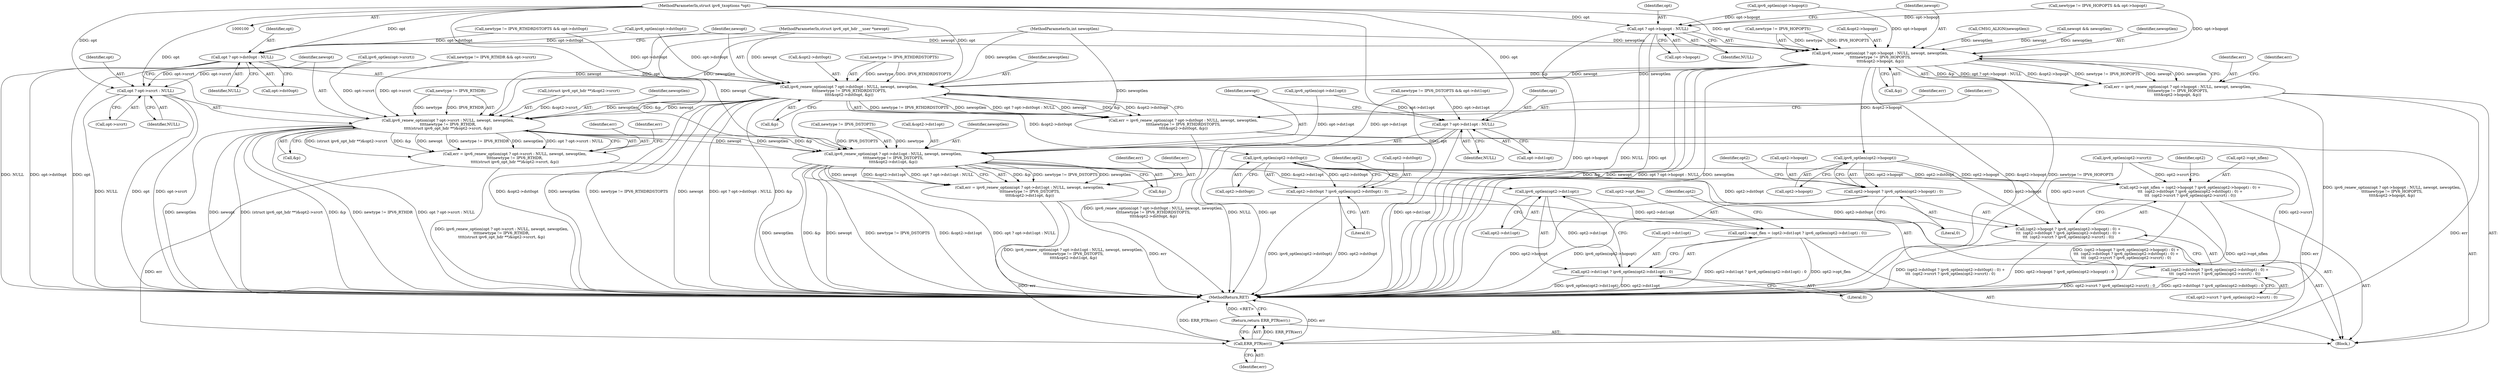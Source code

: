 digraph "0_linux_45f6fad84cc305103b28d73482b344d7f5b76f39_6@pointer" {
"1000102" [label="(MethodParameterIn,struct ipv6_txoptions *opt)"];
"1000232" [label="(Call,ipv6_renew_option(opt ? opt->hopopt : NULL, newopt, newoptlen,\n\t\t\t\tnewtype != IPV6_HOPOPTS,\n\t\t\t\t&opt2->hopopt, &p))"];
"1000230" [label="(Call,err = ipv6_renew_option(opt ? opt->hopopt : NULL, newopt, newoptlen,\n\t\t\t\tnewtype != IPV6_HOPOPTS,\n\t\t\t\t&opt2->hopopt, &p))"];
"1000380" [label="(Call,ERR_PTR(err))"];
"1000379" [label="(Return,return ERR_PTR(err);)"];
"1000255" [label="(Call,ipv6_renew_option(opt ? opt->dst0opt : NULL, newopt, newoptlen,\n\t\t\t\tnewtype != IPV6_RTHDRDSTOPTS,\n\t\t\t\t&opt2->dst0opt, &p))"];
"1000253" [label="(Call,err = ipv6_renew_option(opt ? opt->dst0opt : NULL, newopt, newoptlen,\n\t\t\t\tnewtype != IPV6_RTHDRDSTOPTS,\n\t\t\t\t&opt2->dst0opt, &p))"];
"1000278" [label="(Call,ipv6_renew_option(opt ? opt->srcrt : NULL, newopt, newoptlen,\n\t\t\t\tnewtype != IPV6_RTHDR,\n\t\t\t\t(struct ipv6_opt_hdr **)&opt2->srcrt, &p))"];
"1000276" [label="(Call,err = ipv6_renew_option(opt ? opt->srcrt : NULL, newopt, newoptlen,\n\t\t\t\tnewtype != IPV6_RTHDR,\n\t\t\t\t(struct ipv6_opt_hdr **)&opt2->srcrt, &p))"];
"1000303" [label="(Call,ipv6_renew_option(opt ? opt->dst1opt : NULL, newopt, newoptlen,\n\t\t\t\tnewtype != IPV6_DSTOPTS,\n\t\t\t\t&opt2->dst1opt, &p))"];
"1000301" [label="(Call,err = ipv6_renew_option(opt ? opt->dst1opt : NULL, newopt, newoptlen,\n\t\t\t\tnewtype != IPV6_DSTOPTS,\n\t\t\t\t&opt2->dst1opt, &p))"];
"1000365" [label="(Call,ipv6_optlen(opt2->dst1opt))"];
"1000357" [label="(Call,opt2->opt_flen = (opt2->dst1opt ? ipv6_optlen(opt2->dst1opt) : 0))"];
"1000361" [label="(Call,opt2->dst1opt ? ipv6_optlen(opt2->dst1opt) : 0)"];
"1000343" [label="(Call,ipv6_optlen(opt2->dst0opt))"];
"1000324" [label="(Call,opt2->opt_nflen = (opt2->hopopt ? ipv6_optlen(opt2->hopopt) : 0) +\n\t\t\t  (opt2->dst0opt ? ipv6_optlen(opt2->dst0opt) : 0) +\n\t\t\t  (opt2->srcrt ? ipv6_optlen(opt2->srcrt) : 0))"];
"1000328" [label="(Call,(opt2->hopopt ? ipv6_optlen(opt2->hopopt) : 0) +\n\t\t\t  (opt2->dst0opt ? ipv6_optlen(opt2->dst0opt) : 0) +\n\t\t\t  (opt2->srcrt ? ipv6_optlen(opt2->srcrt) : 0))"];
"1000338" [label="(Call,(opt2->dst0opt ? ipv6_optlen(opt2->dst0opt) : 0) +\n\t\t\t  (opt2->srcrt ? ipv6_optlen(opt2->srcrt) : 0))"];
"1000339" [label="(Call,opt2->dst0opt ? ipv6_optlen(opt2->dst0opt) : 0)"];
"1000333" [label="(Call,ipv6_optlen(opt2->hopopt))"];
"1000329" [label="(Call,opt2->hopopt ? ipv6_optlen(opt2->hopopt) : 0)"];
"1000233" [label="(Call,opt ? opt->hopopt : NULL)"];
"1000256" [label="(Call,opt ? opt->dst0opt : NULL)"];
"1000279" [label="(Call,opt ? opt->srcrt : NULL)"];
"1000304" [label="(Call,opt ? opt->dst1opt : NULL)"];
"1000183" [label="(Call,CMSG_ALIGN(newoptlen))"];
"1000309" [label="(Identifier,NULL)"];
"1000339" [label="(Call,opt2->dst0opt ? ipv6_optlen(opt2->dst0opt) : 0)"];
"1000106" [label="(Block,)"];
"1000369" [label="(Literal,0)"];
"1000255" [label="(Call,ipv6_renew_option(opt ? opt->dst0opt : NULL, newopt, newoptlen,\n\t\t\t\tnewtype != IPV6_RTHDRDSTOPTS,\n\t\t\t\t&opt2->dst0opt, &p))"];
"1000257" [label="(Identifier,opt)"];
"1000322" [label="(Identifier,err)"];
"1000347" [label="(Literal,0)"];
"1000277" [label="(Identifier,err)"];
"1000178" [label="(Call,newopt && newoptlen)"];
"1000290" [label="(Call,(struct ipv6_opt_hdr **)&opt2->srcrt)"];
"1000361" [label="(Call,opt2->dst1opt ? ipv6_optlen(opt2->dst1opt) : 0)"];
"1000381" [label="(Identifier,err)"];
"1000286" [label="(Identifier,newoptlen)"];
"1000287" [label="(Call,newtype != IPV6_RTHDR)"];
"1000239" [label="(Identifier,newopt)"];
"1000371" [label="(Identifier,opt2)"];
"1000263" [label="(Identifier,newoptlen)"];
"1000352" [label="(Call,ipv6_optlen(opt2->srcrt))"];
"1000304" [label="(Call,opt ? opt->dst1opt : NULL)"];
"1000148" [label="(Call,newtype != IPV6_RTHDR && opt->srcrt)"];
"1000359" [label="(Identifier,opt2)"];
"1000343" [label="(Call,ipv6_optlen(opt2->dst0opt))"];
"1000258" [label="(Call,opt->dst0opt)"];
"1000267" [label="(Call,&opt2->dst0opt)"];
"1000306" [label="(Call,opt->dst1opt)"];
"1000341" [label="(Identifier,opt2)"];
"1000128" [label="(Call,ipv6_optlen(opt->hopopt))"];
"1000274" [label="(Identifier,err)"];
"1000296" [label="(Call,&p)"];
"1000271" [label="(Call,&p)"];
"1000158" [label="(Call,ipv6_optlen(opt->srcrt))"];
"1000264" [label="(Call,newtype != IPV6_RTHDRDSTOPTS)"];
"1000280" [label="(Identifier,opt)"];
"1000281" [label="(Call,opt->srcrt)"];
"1000379" [label="(Return,return ERR_PTR(err);)"];
"1000279" [label="(Call,opt ? opt->srcrt : NULL)"];
"1000118" [label="(Call,newtype != IPV6_HOPOPTS && opt->hopopt)"];
"1000240" [label="(Identifier,newoptlen)"];
"1000143" [label="(Call,ipv6_optlen(opt->dst0opt))"];
"1000285" [label="(Identifier,newopt)"];
"1000312" [label="(Call,newtype != IPV6_DSTOPTS)"];
"1000278" [label="(Call,ipv6_renew_option(opt ? opt->srcrt : NULL, newopt, newoptlen,\n\t\t\t\tnewtype != IPV6_RTHDR,\n\t\t\t\t(struct ipv6_opt_hdr **)&opt2->srcrt, &p))"];
"1000380" [label="(Call,ERR_PTR(err))"];
"1000235" [label="(Call,opt->hopopt)"];
"1000104" [label="(MethodParameterIn,struct ipv6_opt_hdr __user *newopt)"];
"1000231" [label="(Identifier,err)"];
"1000230" [label="(Call,err = ipv6_renew_option(opt ? opt->hopopt : NULL, newopt, newoptlen,\n\t\t\t\tnewtype != IPV6_HOPOPTS,\n\t\t\t\t&opt2->hopopt, &p))"];
"1000366" [label="(Call,opt2->dst1opt)"];
"1000303" [label="(Call,ipv6_renew_option(opt ? opt->dst1opt : NULL, newopt, newoptlen,\n\t\t\t\tnewtype != IPV6_DSTOPTS,\n\t\t\t\t&opt2->dst1opt, &p))"];
"1000276" [label="(Call,err = ipv6_renew_option(opt ? opt->srcrt : NULL, newopt, newoptlen,\n\t\t\t\tnewtype != IPV6_RTHDR,\n\t\t\t\t(struct ipv6_opt_hdr **)&opt2->srcrt, &p))"];
"1000344" [label="(Call,opt2->dst0opt)"];
"1000302" [label="(Identifier,err)"];
"1000315" [label="(Call,&opt2->dst1opt)"];
"1000338" [label="(Call,(opt2->dst0opt ? ipv6_optlen(opt2->dst0opt) : 0) +\n\t\t\t  (opt2->srcrt ? ipv6_optlen(opt2->srcrt) : 0))"];
"1000319" [label="(Call,&p)"];
"1000329" [label="(Call,opt2->hopopt ? ipv6_optlen(opt2->hopopt) : 0)"];
"1000102" [label="(MethodParameterIn,struct ipv6_txoptions *opt)"];
"1000241" [label="(Call,newtype != IPV6_HOPOPTS)"];
"1000233" [label="(Call,opt ? opt->hopopt : NULL)"];
"1000253" [label="(Call,err = ipv6_renew_option(opt ? opt->dst0opt : NULL, newopt, newoptlen,\n\t\t\t\tnewtype != IPV6_RTHDRDSTOPTS,\n\t\t\t\t&opt2->dst0opt, &p))"];
"1000105" [label="(MethodParameterIn,int newoptlen)"];
"1000133" [label="(Call,newtype != IPV6_RTHDRDSTOPTS && opt->dst0opt)"];
"1000357" [label="(Call,opt2->opt_flen = (opt2->dst1opt ? ipv6_optlen(opt2->dst1opt) : 0))"];
"1000328" [label="(Call,(opt2->hopopt ? ipv6_optlen(opt2->hopopt) : 0) +\n\t\t\t  (opt2->dst0opt ? ipv6_optlen(opt2->dst0opt) : 0) +\n\t\t\t  (opt2->srcrt ? ipv6_optlen(opt2->srcrt) : 0))"];
"1000299" [label="(Identifier,err)"];
"1000350" [label="(Identifier,opt2)"];
"1000330" [label="(Call,opt2->hopopt)"];
"1000232" [label="(Call,ipv6_renew_option(opt ? opt->hopopt : NULL, newopt, newoptlen,\n\t\t\t\tnewtype != IPV6_HOPOPTS,\n\t\t\t\t&opt2->hopopt, &p))"];
"1000325" [label="(Call,opt2->opt_nflen)"];
"1000163" [label="(Call,newtype != IPV6_DSTOPTS && opt->dst1opt)"];
"1000382" [label="(MethodReturn,RET)"];
"1000311" [label="(Identifier,newoptlen)"];
"1000334" [label="(Call,opt2->hopopt)"];
"1000324" [label="(Call,opt2->opt_nflen = (opt2->hopopt ? ipv6_optlen(opt2->hopopt) : 0) +\n\t\t\t  (opt2->dst0opt ? ipv6_optlen(opt2->dst0opt) : 0) +\n\t\t\t  (opt2->srcrt ? ipv6_optlen(opt2->srcrt) : 0))"];
"1000333" [label="(Call,ipv6_optlen(opt2->hopopt))"];
"1000262" [label="(Identifier,newopt)"];
"1000256" [label="(Call,opt ? opt->dst0opt : NULL)"];
"1000234" [label="(Identifier,opt)"];
"1000238" [label="(Identifier,NULL)"];
"1000348" [label="(Call,opt2->srcrt ? ipv6_optlen(opt2->srcrt) : 0)"];
"1000340" [label="(Call,opt2->dst0opt)"];
"1000261" [label="(Identifier,NULL)"];
"1000310" [label="(Identifier,newopt)"];
"1000251" [label="(Identifier,err)"];
"1000254" [label="(Identifier,err)"];
"1000284" [label="(Identifier,NULL)"];
"1000362" [label="(Call,opt2->dst1opt)"];
"1000301" [label="(Call,err = ipv6_renew_option(opt ? opt->dst1opt : NULL, newopt, newoptlen,\n\t\t\t\tnewtype != IPV6_DSTOPTS,\n\t\t\t\t&opt2->dst1opt, &p))"];
"1000337" [label="(Literal,0)"];
"1000244" [label="(Call,&opt2->hopopt)"];
"1000173" [label="(Call,ipv6_optlen(opt->dst1opt))"];
"1000358" [label="(Call,opt2->opt_flen)"];
"1000305" [label="(Identifier,opt)"];
"1000248" [label="(Call,&p)"];
"1000365" [label="(Call,ipv6_optlen(opt2->dst1opt))"];
"1000102" -> "1000100"  [label="AST: "];
"1000102" -> "1000382"  [label="DDG: opt"];
"1000102" -> "1000232"  [label="DDG: opt"];
"1000102" -> "1000233"  [label="DDG: opt"];
"1000102" -> "1000255"  [label="DDG: opt"];
"1000102" -> "1000256"  [label="DDG: opt"];
"1000102" -> "1000278"  [label="DDG: opt"];
"1000102" -> "1000279"  [label="DDG: opt"];
"1000102" -> "1000303"  [label="DDG: opt"];
"1000102" -> "1000304"  [label="DDG: opt"];
"1000232" -> "1000230"  [label="AST: "];
"1000232" -> "1000248"  [label="CFG: "];
"1000233" -> "1000232"  [label="AST: "];
"1000239" -> "1000232"  [label="AST: "];
"1000240" -> "1000232"  [label="AST: "];
"1000241" -> "1000232"  [label="AST: "];
"1000244" -> "1000232"  [label="AST: "];
"1000248" -> "1000232"  [label="AST: "];
"1000230" -> "1000232"  [label="CFG: "];
"1000232" -> "1000382"  [label="DDG: &p"];
"1000232" -> "1000382"  [label="DDG: newopt"];
"1000232" -> "1000382"  [label="DDG: opt ? opt->hopopt : NULL"];
"1000232" -> "1000382"  [label="DDG: newoptlen"];
"1000232" -> "1000382"  [label="DDG: &opt2->hopopt"];
"1000232" -> "1000382"  [label="DDG: newtype != IPV6_HOPOPTS"];
"1000232" -> "1000230"  [label="DDG: &p"];
"1000232" -> "1000230"  [label="DDG: opt ? opt->hopopt : NULL"];
"1000232" -> "1000230"  [label="DDG: &opt2->hopopt"];
"1000232" -> "1000230"  [label="DDG: newtype != IPV6_HOPOPTS"];
"1000232" -> "1000230"  [label="DDG: newopt"];
"1000232" -> "1000230"  [label="DDG: newoptlen"];
"1000128" -> "1000232"  [label="DDG: opt->hopopt"];
"1000118" -> "1000232"  [label="DDG: opt->hopopt"];
"1000178" -> "1000232"  [label="DDG: newopt"];
"1000178" -> "1000232"  [label="DDG: newoptlen"];
"1000104" -> "1000232"  [label="DDG: newopt"];
"1000183" -> "1000232"  [label="DDG: newoptlen"];
"1000105" -> "1000232"  [label="DDG: newoptlen"];
"1000241" -> "1000232"  [label="DDG: newtype"];
"1000241" -> "1000232"  [label="DDG: IPV6_HOPOPTS"];
"1000232" -> "1000255"  [label="DDG: newopt"];
"1000232" -> "1000255"  [label="DDG: newoptlen"];
"1000232" -> "1000255"  [label="DDG: &p"];
"1000232" -> "1000333"  [label="DDG: &opt2->hopopt"];
"1000230" -> "1000106"  [label="AST: "];
"1000231" -> "1000230"  [label="AST: "];
"1000251" -> "1000230"  [label="CFG: "];
"1000230" -> "1000382"  [label="DDG: ipv6_renew_option(opt ? opt->hopopt : NULL, newopt, newoptlen,\n\t\t\t\tnewtype != IPV6_HOPOPTS,\n\t\t\t\t&opt2->hopopt, &p)"];
"1000230" -> "1000380"  [label="DDG: err"];
"1000380" -> "1000379"  [label="AST: "];
"1000380" -> "1000381"  [label="CFG: "];
"1000381" -> "1000380"  [label="AST: "];
"1000379" -> "1000380"  [label="CFG: "];
"1000380" -> "1000382"  [label="DDG: ERR_PTR(err)"];
"1000380" -> "1000382"  [label="DDG: err"];
"1000380" -> "1000379"  [label="DDG: ERR_PTR(err)"];
"1000253" -> "1000380"  [label="DDG: err"];
"1000276" -> "1000380"  [label="DDG: err"];
"1000301" -> "1000380"  [label="DDG: err"];
"1000379" -> "1000106"  [label="AST: "];
"1000382" -> "1000379"  [label="CFG: "];
"1000379" -> "1000382"  [label="DDG: <RET>"];
"1000255" -> "1000253"  [label="AST: "];
"1000255" -> "1000271"  [label="CFG: "];
"1000256" -> "1000255"  [label="AST: "];
"1000262" -> "1000255"  [label="AST: "];
"1000263" -> "1000255"  [label="AST: "];
"1000264" -> "1000255"  [label="AST: "];
"1000267" -> "1000255"  [label="AST: "];
"1000271" -> "1000255"  [label="AST: "];
"1000253" -> "1000255"  [label="CFG: "];
"1000255" -> "1000382"  [label="DDG: &opt2->dst0opt"];
"1000255" -> "1000382"  [label="DDG: newoptlen"];
"1000255" -> "1000382"  [label="DDG: newtype != IPV6_RTHDRDSTOPTS"];
"1000255" -> "1000382"  [label="DDG: newopt"];
"1000255" -> "1000382"  [label="DDG: opt ? opt->dst0opt : NULL"];
"1000255" -> "1000382"  [label="DDG: &p"];
"1000255" -> "1000253"  [label="DDG: newtype != IPV6_RTHDRDSTOPTS"];
"1000255" -> "1000253"  [label="DDG: newoptlen"];
"1000255" -> "1000253"  [label="DDG: opt ? opt->dst0opt : NULL"];
"1000255" -> "1000253"  [label="DDG: newopt"];
"1000255" -> "1000253"  [label="DDG: &p"];
"1000255" -> "1000253"  [label="DDG: &opt2->dst0opt"];
"1000143" -> "1000255"  [label="DDG: opt->dst0opt"];
"1000133" -> "1000255"  [label="DDG: opt->dst0opt"];
"1000104" -> "1000255"  [label="DDG: newopt"];
"1000105" -> "1000255"  [label="DDG: newoptlen"];
"1000264" -> "1000255"  [label="DDG: newtype"];
"1000264" -> "1000255"  [label="DDG: IPV6_RTHDRDSTOPTS"];
"1000255" -> "1000278"  [label="DDG: newopt"];
"1000255" -> "1000278"  [label="DDG: newoptlen"];
"1000255" -> "1000278"  [label="DDG: &p"];
"1000255" -> "1000343"  [label="DDG: &opt2->dst0opt"];
"1000253" -> "1000106"  [label="AST: "];
"1000254" -> "1000253"  [label="AST: "];
"1000274" -> "1000253"  [label="CFG: "];
"1000253" -> "1000382"  [label="DDG: ipv6_renew_option(opt ? opt->dst0opt : NULL, newopt, newoptlen,\n\t\t\t\tnewtype != IPV6_RTHDRDSTOPTS,\n\t\t\t\t&opt2->dst0opt, &p)"];
"1000278" -> "1000276"  [label="AST: "];
"1000278" -> "1000296"  [label="CFG: "];
"1000279" -> "1000278"  [label="AST: "];
"1000285" -> "1000278"  [label="AST: "];
"1000286" -> "1000278"  [label="AST: "];
"1000287" -> "1000278"  [label="AST: "];
"1000290" -> "1000278"  [label="AST: "];
"1000296" -> "1000278"  [label="AST: "];
"1000276" -> "1000278"  [label="CFG: "];
"1000278" -> "1000382"  [label="DDG: newoptlen"];
"1000278" -> "1000382"  [label="DDG: newopt"];
"1000278" -> "1000382"  [label="DDG: (struct ipv6_opt_hdr **)&opt2->srcrt"];
"1000278" -> "1000382"  [label="DDG: &p"];
"1000278" -> "1000382"  [label="DDG: newtype != IPV6_RTHDR"];
"1000278" -> "1000382"  [label="DDG: opt ? opt->srcrt : NULL"];
"1000278" -> "1000276"  [label="DDG: (struct ipv6_opt_hdr **)&opt2->srcrt"];
"1000278" -> "1000276"  [label="DDG: &p"];
"1000278" -> "1000276"  [label="DDG: newopt"];
"1000278" -> "1000276"  [label="DDG: newtype != IPV6_RTHDR"];
"1000278" -> "1000276"  [label="DDG: newoptlen"];
"1000278" -> "1000276"  [label="DDG: opt ? opt->srcrt : NULL"];
"1000158" -> "1000278"  [label="DDG: opt->srcrt"];
"1000148" -> "1000278"  [label="DDG: opt->srcrt"];
"1000104" -> "1000278"  [label="DDG: newopt"];
"1000105" -> "1000278"  [label="DDG: newoptlen"];
"1000287" -> "1000278"  [label="DDG: newtype"];
"1000287" -> "1000278"  [label="DDG: IPV6_RTHDR"];
"1000290" -> "1000278"  [label="DDG: &opt2->srcrt"];
"1000278" -> "1000303"  [label="DDG: newopt"];
"1000278" -> "1000303"  [label="DDG: newoptlen"];
"1000278" -> "1000303"  [label="DDG: &p"];
"1000276" -> "1000106"  [label="AST: "];
"1000277" -> "1000276"  [label="AST: "];
"1000299" -> "1000276"  [label="CFG: "];
"1000276" -> "1000382"  [label="DDG: ipv6_renew_option(opt ? opt->srcrt : NULL, newopt, newoptlen,\n\t\t\t\tnewtype != IPV6_RTHDR,\n\t\t\t\t(struct ipv6_opt_hdr **)&opt2->srcrt, &p)"];
"1000303" -> "1000301"  [label="AST: "];
"1000303" -> "1000319"  [label="CFG: "];
"1000304" -> "1000303"  [label="AST: "];
"1000310" -> "1000303"  [label="AST: "];
"1000311" -> "1000303"  [label="AST: "];
"1000312" -> "1000303"  [label="AST: "];
"1000315" -> "1000303"  [label="AST: "];
"1000319" -> "1000303"  [label="AST: "];
"1000301" -> "1000303"  [label="CFG: "];
"1000303" -> "1000382"  [label="DDG: newopt"];
"1000303" -> "1000382"  [label="DDG: newtype != IPV6_DSTOPTS"];
"1000303" -> "1000382"  [label="DDG: &opt2->dst1opt"];
"1000303" -> "1000382"  [label="DDG: opt ? opt->dst1opt : NULL"];
"1000303" -> "1000382"  [label="DDG: newoptlen"];
"1000303" -> "1000382"  [label="DDG: &p"];
"1000303" -> "1000301"  [label="DDG: &p"];
"1000303" -> "1000301"  [label="DDG: newtype != IPV6_DSTOPTS"];
"1000303" -> "1000301"  [label="DDG: newoptlen"];
"1000303" -> "1000301"  [label="DDG: newopt"];
"1000303" -> "1000301"  [label="DDG: &opt2->dst1opt"];
"1000303" -> "1000301"  [label="DDG: opt ? opt->dst1opt : NULL"];
"1000163" -> "1000303"  [label="DDG: opt->dst1opt"];
"1000173" -> "1000303"  [label="DDG: opt->dst1opt"];
"1000104" -> "1000303"  [label="DDG: newopt"];
"1000105" -> "1000303"  [label="DDG: newoptlen"];
"1000312" -> "1000303"  [label="DDG: newtype"];
"1000312" -> "1000303"  [label="DDG: IPV6_DSTOPTS"];
"1000303" -> "1000365"  [label="DDG: &opt2->dst1opt"];
"1000301" -> "1000106"  [label="AST: "];
"1000302" -> "1000301"  [label="AST: "];
"1000322" -> "1000301"  [label="CFG: "];
"1000301" -> "1000382"  [label="DDG: ipv6_renew_option(opt ? opt->dst1opt : NULL, newopt, newoptlen,\n\t\t\t\tnewtype != IPV6_DSTOPTS,\n\t\t\t\t&opt2->dst1opt, &p)"];
"1000301" -> "1000382"  [label="DDG: err"];
"1000365" -> "1000361"  [label="AST: "];
"1000365" -> "1000366"  [label="CFG: "];
"1000366" -> "1000365"  [label="AST: "];
"1000361" -> "1000365"  [label="CFG: "];
"1000365" -> "1000357"  [label="DDG: opt2->dst1opt"];
"1000365" -> "1000361"  [label="DDG: opt2->dst1opt"];
"1000357" -> "1000106"  [label="AST: "];
"1000357" -> "1000361"  [label="CFG: "];
"1000358" -> "1000357"  [label="AST: "];
"1000361" -> "1000357"  [label="AST: "];
"1000371" -> "1000357"  [label="CFG: "];
"1000357" -> "1000382"  [label="DDG: opt2->dst1opt ? ipv6_optlen(opt2->dst1opt) : 0"];
"1000357" -> "1000382"  [label="DDG: opt2->opt_flen"];
"1000361" -> "1000369"  [label="CFG: "];
"1000362" -> "1000361"  [label="AST: "];
"1000369" -> "1000361"  [label="AST: "];
"1000361" -> "1000382"  [label="DDG: ipv6_optlen(opt2->dst1opt)"];
"1000361" -> "1000382"  [label="DDG: opt2->dst1opt"];
"1000343" -> "1000339"  [label="AST: "];
"1000343" -> "1000344"  [label="CFG: "];
"1000344" -> "1000343"  [label="AST: "];
"1000339" -> "1000343"  [label="CFG: "];
"1000343" -> "1000324"  [label="DDG: opt2->dst0opt"];
"1000343" -> "1000328"  [label="DDG: opt2->dst0opt"];
"1000343" -> "1000338"  [label="DDG: opt2->dst0opt"];
"1000343" -> "1000339"  [label="DDG: opt2->dst0opt"];
"1000324" -> "1000106"  [label="AST: "];
"1000324" -> "1000328"  [label="CFG: "];
"1000325" -> "1000324"  [label="AST: "];
"1000328" -> "1000324"  [label="AST: "];
"1000359" -> "1000324"  [label="CFG: "];
"1000324" -> "1000382"  [label="DDG: (opt2->hopopt ? ipv6_optlen(opt2->hopopt) : 0) +\n\t\t\t  (opt2->dst0opt ? ipv6_optlen(opt2->dst0opt) : 0) +\n\t\t\t  (opt2->srcrt ? ipv6_optlen(opt2->srcrt) : 0)"];
"1000324" -> "1000382"  [label="DDG: opt2->opt_nflen"];
"1000333" -> "1000324"  [label="DDG: opt2->hopopt"];
"1000352" -> "1000324"  [label="DDG: opt2->srcrt"];
"1000328" -> "1000338"  [label="CFG: "];
"1000329" -> "1000328"  [label="AST: "];
"1000338" -> "1000328"  [label="AST: "];
"1000328" -> "1000382"  [label="DDG: (opt2->dst0opt ? ipv6_optlen(opt2->dst0opt) : 0) +\n\t\t\t  (opt2->srcrt ? ipv6_optlen(opt2->srcrt) : 0)"];
"1000328" -> "1000382"  [label="DDG: opt2->hopopt ? ipv6_optlen(opt2->hopopt) : 0"];
"1000333" -> "1000328"  [label="DDG: opt2->hopopt"];
"1000352" -> "1000328"  [label="DDG: opt2->srcrt"];
"1000338" -> "1000348"  [label="CFG: "];
"1000339" -> "1000338"  [label="AST: "];
"1000348" -> "1000338"  [label="AST: "];
"1000338" -> "1000382"  [label="DDG: opt2->dst0opt ? ipv6_optlen(opt2->dst0opt) : 0"];
"1000338" -> "1000382"  [label="DDG: opt2->srcrt ? ipv6_optlen(opt2->srcrt) : 0"];
"1000352" -> "1000338"  [label="DDG: opt2->srcrt"];
"1000339" -> "1000347"  [label="CFG: "];
"1000340" -> "1000339"  [label="AST: "];
"1000347" -> "1000339"  [label="AST: "];
"1000350" -> "1000339"  [label="CFG: "];
"1000339" -> "1000382"  [label="DDG: ipv6_optlen(opt2->dst0opt)"];
"1000339" -> "1000382"  [label="DDG: opt2->dst0opt"];
"1000333" -> "1000329"  [label="AST: "];
"1000333" -> "1000334"  [label="CFG: "];
"1000334" -> "1000333"  [label="AST: "];
"1000329" -> "1000333"  [label="CFG: "];
"1000333" -> "1000329"  [label="DDG: opt2->hopopt"];
"1000329" -> "1000337"  [label="CFG: "];
"1000330" -> "1000329"  [label="AST: "];
"1000337" -> "1000329"  [label="AST: "];
"1000341" -> "1000329"  [label="CFG: "];
"1000329" -> "1000382"  [label="DDG: ipv6_optlen(opt2->hopopt)"];
"1000329" -> "1000382"  [label="DDG: opt2->hopopt"];
"1000233" -> "1000235"  [label="CFG: "];
"1000233" -> "1000238"  [label="CFG: "];
"1000234" -> "1000233"  [label="AST: "];
"1000235" -> "1000233"  [label="AST: "];
"1000238" -> "1000233"  [label="AST: "];
"1000239" -> "1000233"  [label="CFG: "];
"1000233" -> "1000382"  [label="DDG: opt->hopopt"];
"1000233" -> "1000382"  [label="DDG: NULL"];
"1000233" -> "1000382"  [label="DDG: opt"];
"1000128" -> "1000233"  [label="DDG: opt->hopopt"];
"1000118" -> "1000233"  [label="DDG: opt->hopopt"];
"1000256" -> "1000258"  [label="CFG: "];
"1000256" -> "1000261"  [label="CFG: "];
"1000257" -> "1000256"  [label="AST: "];
"1000258" -> "1000256"  [label="AST: "];
"1000261" -> "1000256"  [label="AST: "];
"1000262" -> "1000256"  [label="CFG: "];
"1000256" -> "1000382"  [label="DDG: opt->dst0opt"];
"1000256" -> "1000382"  [label="DDG: opt"];
"1000256" -> "1000382"  [label="DDG: NULL"];
"1000143" -> "1000256"  [label="DDG: opt->dst0opt"];
"1000133" -> "1000256"  [label="DDG: opt->dst0opt"];
"1000279" -> "1000281"  [label="CFG: "];
"1000279" -> "1000284"  [label="CFG: "];
"1000280" -> "1000279"  [label="AST: "];
"1000281" -> "1000279"  [label="AST: "];
"1000284" -> "1000279"  [label="AST: "];
"1000285" -> "1000279"  [label="CFG: "];
"1000279" -> "1000382"  [label="DDG: NULL"];
"1000279" -> "1000382"  [label="DDG: opt"];
"1000279" -> "1000382"  [label="DDG: opt->srcrt"];
"1000158" -> "1000279"  [label="DDG: opt->srcrt"];
"1000148" -> "1000279"  [label="DDG: opt->srcrt"];
"1000304" -> "1000306"  [label="CFG: "];
"1000304" -> "1000309"  [label="CFG: "];
"1000305" -> "1000304"  [label="AST: "];
"1000306" -> "1000304"  [label="AST: "];
"1000309" -> "1000304"  [label="AST: "];
"1000310" -> "1000304"  [label="CFG: "];
"1000304" -> "1000382"  [label="DDG: NULL"];
"1000304" -> "1000382"  [label="DDG: opt"];
"1000304" -> "1000382"  [label="DDG: opt->dst1opt"];
"1000163" -> "1000304"  [label="DDG: opt->dst1opt"];
"1000173" -> "1000304"  [label="DDG: opt->dst1opt"];
}
